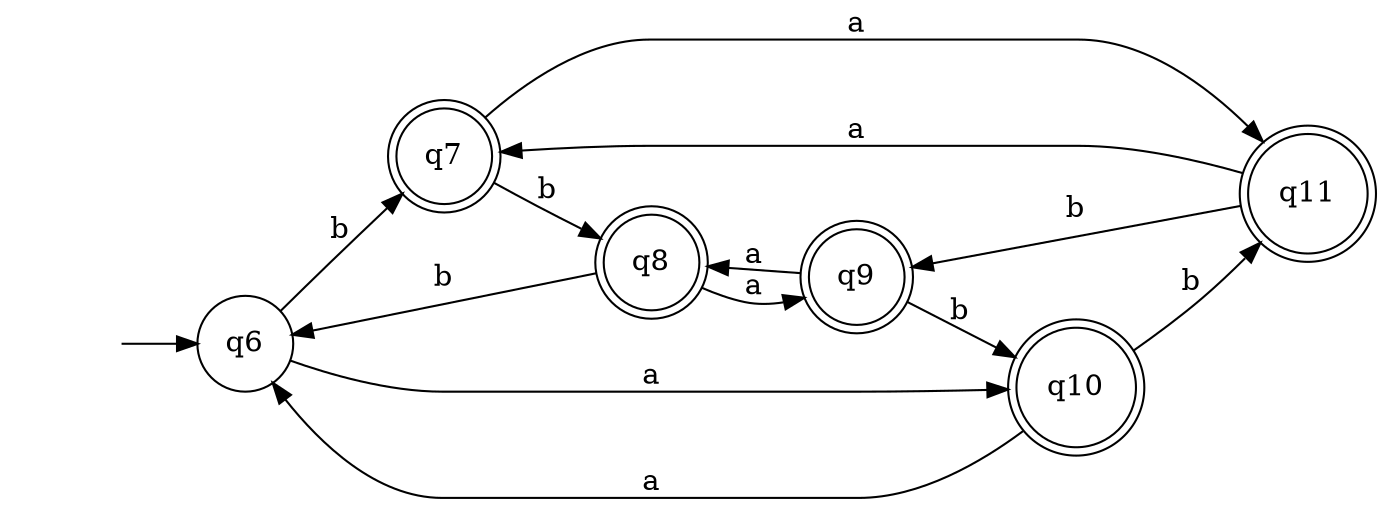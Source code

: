 digraph finite_state_machine{
	rankdir=LR; 
	node [shape = none]; "";
	node [shape = doublecircle]; q7 q8 q9 q10 q11;
	node [shape = circle]; 
	"" ->q6;
	q6 -> q10 [label = "a"];
	q6 -> q7 [label = "b"];
	q7 -> q11 [label = "a"];
	q7 -> q8 [label = "b"];
	q8 -> q9 [label = "a"];
	q8 -> q6 [label = "b"];
	q9 -> q8 [label = "a"];
	q9 -> q10 [label = "b"];
	q10 -> q6 [label = "a"];
	q10 -> q11 [label = "b"];
	q11 -> q7 [label = "a"];
	q11 -> q9 [label = "b"];
}
